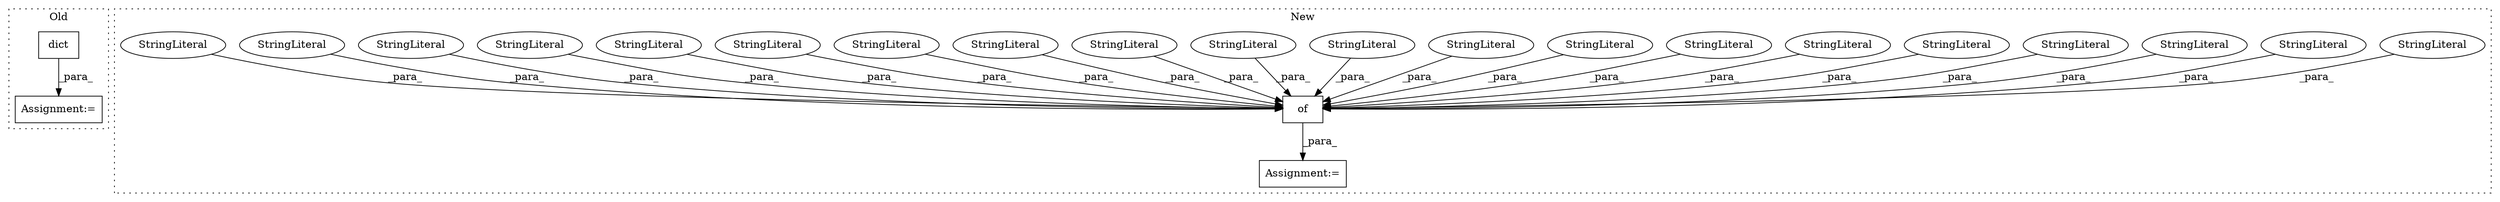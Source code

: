 digraph G {
subgraph cluster0 {
1 [label="dict" a="32" s="425,435" l="5,1" shape="box"];
24 [label="Assignment:=" a="7" s="424" l="1" shape="box"];
label = "Old";
style="dotted";
}
subgraph cluster1 {
2 [label="of" a="32" s="541,1553" l="3,1" shape="box"];
3 [label="StringLiteral" a="45" s="1038" l="9" shape="ellipse"];
4 [label="StringLiteral" a="45" s="1456" l="13" shape="ellipse"];
5 [label="StringLiteral" a="45" s="1067" l="5" shape="ellipse"];
6 [label="StringLiteral" a="45" s="931" l="8" shape="ellipse"];
7 [label="StringLiteral" a="45" s="804" l="6" shape="ellipse"];
8 [label="StringLiteral" a="45" s="1445" l="6" shape="ellipse"];
9 [label="StringLiteral" a="45" s="1474" l="5" shape="ellipse"];
10 [label="StringLiteral" a="45" s="959" l="5" shape="ellipse"];
11 [label="StringLiteral" a="45" s="600" l="10" shape="ellipse"];
12 [label="StringLiteral" a="45" s="1227" l="6" shape="ellipse"];
13 [label="StringLiteral" a="45" s="1498" l="8" shape="ellipse"];
14 [label="StringLiteral" a="45" s="682" l="11" shape="ellipse"];
15 [label="StringLiteral" a="45" s="1525" l="10" shape="ellipse"];
16 [label="StringLiteral" a="45" s="1418" l="8" shape="ellipse"];
17 [label="StringLiteral" a="45" s="1369" l="5" shape="ellipse"];
18 [label="StringLiteral" a="45" s="883" l="5" shape="ellipse"];
19 [label="StringLiteral" a="45" s="1329" l="9" shape="ellipse"];
20 [label="Assignment:=" a="7" s="536" l="1" shape="box"];
21 [label="StringLiteral" a="45" s="1303" l="6" shape="ellipse"];
22 [label="StringLiteral" a="45" s="1124" l="5" shape="ellipse"];
23 [label="StringLiteral" a="45" s="1204" l="5" shape="ellipse"];
label = "New";
style="dotted";
}
1 -> 24 [label="_para_"];
2 -> 20 [label="_para_"];
3 -> 2 [label="_para_"];
4 -> 2 [label="_para_"];
5 -> 2 [label="_para_"];
6 -> 2 [label="_para_"];
7 -> 2 [label="_para_"];
8 -> 2 [label="_para_"];
9 -> 2 [label="_para_"];
10 -> 2 [label="_para_"];
11 -> 2 [label="_para_"];
12 -> 2 [label="_para_"];
13 -> 2 [label="_para_"];
14 -> 2 [label="_para_"];
15 -> 2 [label="_para_"];
16 -> 2 [label="_para_"];
17 -> 2 [label="_para_"];
18 -> 2 [label="_para_"];
19 -> 2 [label="_para_"];
21 -> 2 [label="_para_"];
22 -> 2 [label="_para_"];
23 -> 2 [label="_para_"];
}